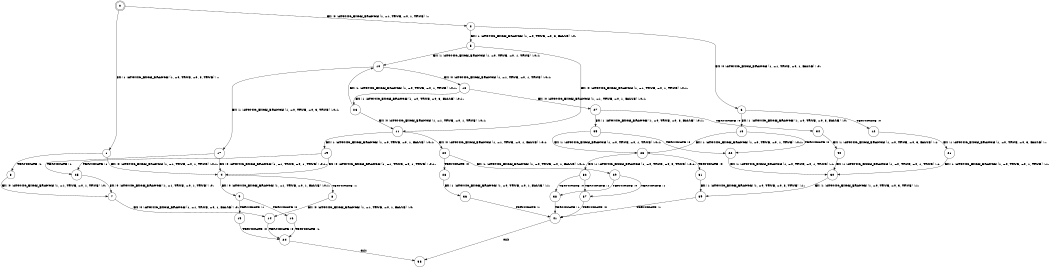 digraph BCG {
size = "7, 10.5";
center = TRUE;
node [shape = circle];
0 [peripheries = 2];
0 -> 1 [label = "EX !1 !ATOMIC_EXCH_BRANCH (1, +0, TRUE, +0, 3, TRUE) !::"];
0 -> 2 [label = "EX !0 !ATOMIC_EXCH_BRANCH (1, +1, TRUE, +0, 1, TRUE) !::"];
1 -> 3 [label = "TERMINATE !1"];
1 -> 4 [label = "EX !0 !ATOMIC_EXCH_BRANCH (1, +1, TRUE, +0, 1, TRUE) !:0:1:"];
2 -> 5 [label = "EX !1 !ATOMIC_EXCH_BRANCH (1, +0, TRUE, +0, 3, FALSE) !:0:"];
2 -> 6 [label = "EX !0 !ATOMIC_EXCH_BRANCH (1, +1, TRUE, +0, 1, FALSE) !:0:"];
3 -> 7 [label = "EX !0 !ATOMIC_EXCH_BRANCH (1, +1, TRUE, +0, 1, TRUE) !:0:"];
4 -> 8 [label = "TERMINATE !1"];
4 -> 9 [label = "EX !0 !ATOMIC_EXCH_BRANCH (1, +1, TRUE, +0, 1, FALSE) !:0:1:"];
5 -> 10 [label = "EX !1 !ATOMIC_EXCH_BRANCH (1, +0, TRUE, +0, 1, TRUE) !:0:1:"];
5 -> 11 [label = "EX !0 !ATOMIC_EXCH_BRANCH (1, +1, TRUE, +0, 1, TRUE) !:0:1:"];
6 -> 12 [label = "TERMINATE !0"];
6 -> 13 [label = "EX !1 !ATOMIC_EXCH_BRANCH (1, +0, TRUE, +0, 3, FALSE) !:0:"];
7 -> 14 [label = "EX !0 !ATOMIC_EXCH_BRANCH (1, +1, TRUE, +0, 1, FALSE) !:0:"];
8 -> 14 [label = "EX !0 !ATOMIC_EXCH_BRANCH (1, +1, TRUE, +0, 1, FALSE) !:0:"];
9 -> 15 [label = "TERMINATE !1"];
9 -> 16 [label = "TERMINATE !0"];
10 -> 17 [label = "EX !1 !ATOMIC_EXCH_BRANCH (1, +0, TRUE, +0, 3, TRUE) !:0:1:"];
10 -> 18 [label = "EX !0 !ATOMIC_EXCH_BRANCH (1, +1, TRUE, +0, 1, TRUE) !:0:1:"];
11 -> 19 [label = "EX !1 !ATOMIC_EXCH_BRANCH (1, +0, TRUE, +0, 1, FALSE) !:0:1:"];
11 -> 20 [label = "EX !0 !ATOMIC_EXCH_BRANCH (1, +1, TRUE, +0, 1, FALSE) !:0:1:"];
12 -> 21 [label = "EX !1 !ATOMIC_EXCH_BRANCH (1, +0, TRUE, +0, 3, FALSE) !::"];
13 -> 22 [label = "TERMINATE !0"];
13 -> 23 [label = "EX !1 !ATOMIC_EXCH_BRANCH (1, +0, TRUE, +0, 1, TRUE) !:0:1:"];
14 -> 24 [label = "TERMINATE !0"];
15 -> 24 [label = "TERMINATE !0"];
16 -> 24 [label = "TERMINATE !1"];
17 -> 25 [label = "TERMINATE !1"];
17 -> 4 [label = "EX !0 !ATOMIC_EXCH_BRANCH (1, +1, TRUE, +0, 1, TRUE) !:0:1:"];
18 -> 26 [label = "EX !1 !ATOMIC_EXCH_BRANCH (1, +0, TRUE, +0, 3, FALSE) !:0:1:"];
18 -> 27 [label = "EX !0 !ATOMIC_EXCH_BRANCH (1, +1, TRUE, +0, 1, FALSE) !:0:1:"];
19 -> 25 [label = "TERMINATE !1"];
19 -> 4 [label = "EX !0 !ATOMIC_EXCH_BRANCH (1, +1, TRUE, +0, 1, TRUE) !:0:1:"];
20 -> 28 [label = "TERMINATE !0"];
20 -> 29 [label = "EX !1 !ATOMIC_EXCH_BRANCH (1, +0, TRUE, +0, 1, FALSE) !:0:1:"];
21 -> 30 [label = "EX !1 !ATOMIC_EXCH_BRANCH (1, +0, TRUE, +0, 1, TRUE) !:1:"];
22 -> 30 [label = "EX !1 !ATOMIC_EXCH_BRANCH (1, +0, TRUE, +0, 1, TRUE) !:1:"];
23 -> 31 [label = "TERMINATE !0"];
23 -> 32 [label = "EX !1 !ATOMIC_EXCH_BRANCH (1, +0, TRUE, +0, 3, TRUE) !:0:1:"];
24 -> 33 [label = "exit"];
25 -> 7 [label = "EX !0 !ATOMIC_EXCH_BRANCH (1, +1, TRUE, +0, 1, TRUE) !:0:"];
26 -> 10 [label = "EX !1 !ATOMIC_EXCH_BRANCH (1, +0, TRUE, +0, 1, TRUE) !:0:1:"];
26 -> 11 [label = "EX !0 !ATOMIC_EXCH_BRANCH (1, +1, TRUE, +0, 1, TRUE) !:0:1:"];
27 -> 34 [label = "TERMINATE !0"];
27 -> 35 [label = "EX !1 !ATOMIC_EXCH_BRANCH (1, +0, TRUE, +0, 3, FALSE) !:0:1:"];
28 -> 36 [label = "EX !1 !ATOMIC_EXCH_BRANCH (1, +0, TRUE, +0, 1, FALSE) !:1:"];
29 -> 37 [label = "TERMINATE !1"];
29 -> 38 [label = "TERMINATE !0"];
30 -> 39 [label = "EX !1 !ATOMIC_EXCH_BRANCH (1, +0, TRUE, +0, 3, TRUE) !:1:"];
31 -> 39 [label = "EX !1 !ATOMIC_EXCH_BRANCH (1, +0, TRUE, +0, 3, TRUE) !:1:"];
32 -> 37 [label = "TERMINATE !1"];
32 -> 38 [label = "TERMINATE !0"];
34 -> 40 [label = "EX !1 !ATOMIC_EXCH_BRANCH (1, +0, TRUE, +0, 3, FALSE) !:1:"];
35 -> 22 [label = "TERMINATE !0"];
35 -> 23 [label = "EX !1 !ATOMIC_EXCH_BRANCH (1, +0, TRUE, +0, 1, TRUE) !:0:1:"];
36 -> 41 [label = "TERMINATE !1"];
37 -> 41 [label = "TERMINATE !0"];
38 -> 41 [label = "TERMINATE !1"];
39 -> 41 [label = "TERMINATE !1"];
40 -> 30 [label = "EX !1 !ATOMIC_EXCH_BRANCH (1, +0, TRUE, +0, 1, TRUE) !:1:"];
41 -> 33 [label = "exit"];
}
